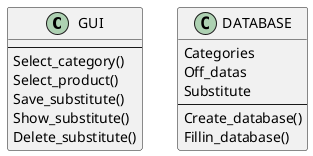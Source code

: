 @startuml 05_class

class GUI{
    --
    Select_category()
    Select_product()
    Save_substitute()
    Show_substitute()
    Delete_substitute()
}

class DATABASE{
    Categories
    Off_datas
    Substitute
    --
    Create_database()
    Fillin_database()
}

@enduml